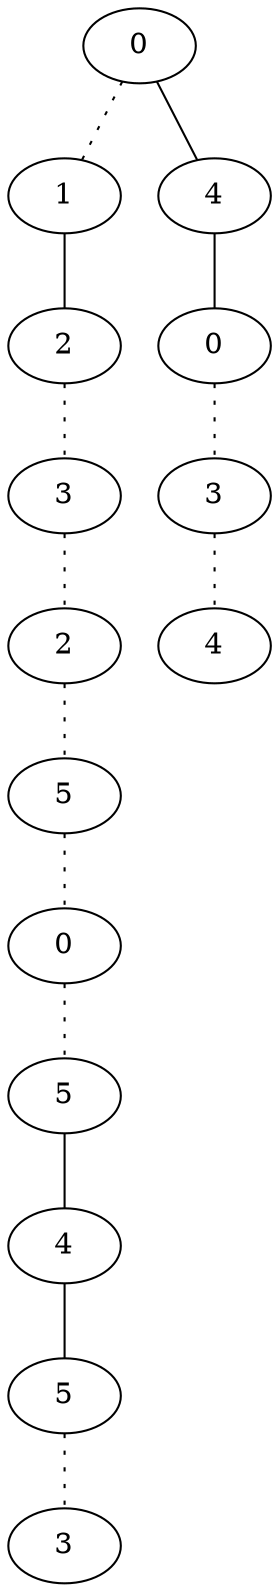 graph {
a0[label=0];
a1[label=1];
a2[label=2];
a3[label=3];
a4[label=2];
a5[label=5];
a6[label=0];
a7[label=5];
a8[label=4];
a9[label=5];
a10[label=3];
a11[label=4];
a12[label=0];
a13[label=3];
a14[label=4];
a0 -- a1 [style=dotted];
a0 -- a11;
a1 -- a2;
a2 -- a3 [style=dotted];
a3 -- a4 [style=dotted];
a4 -- a5 [style=dotted];
a5 -- a6 [style=dotted];
a6 -- a7 [style=dotted];
a7 -- a8;
a8 -- a9;
a9 -- a10 [style=dotted];
a11 -- a12;
a12 -- a13 [style=dotted];
a13 -- a14 [style=dotted];
}
